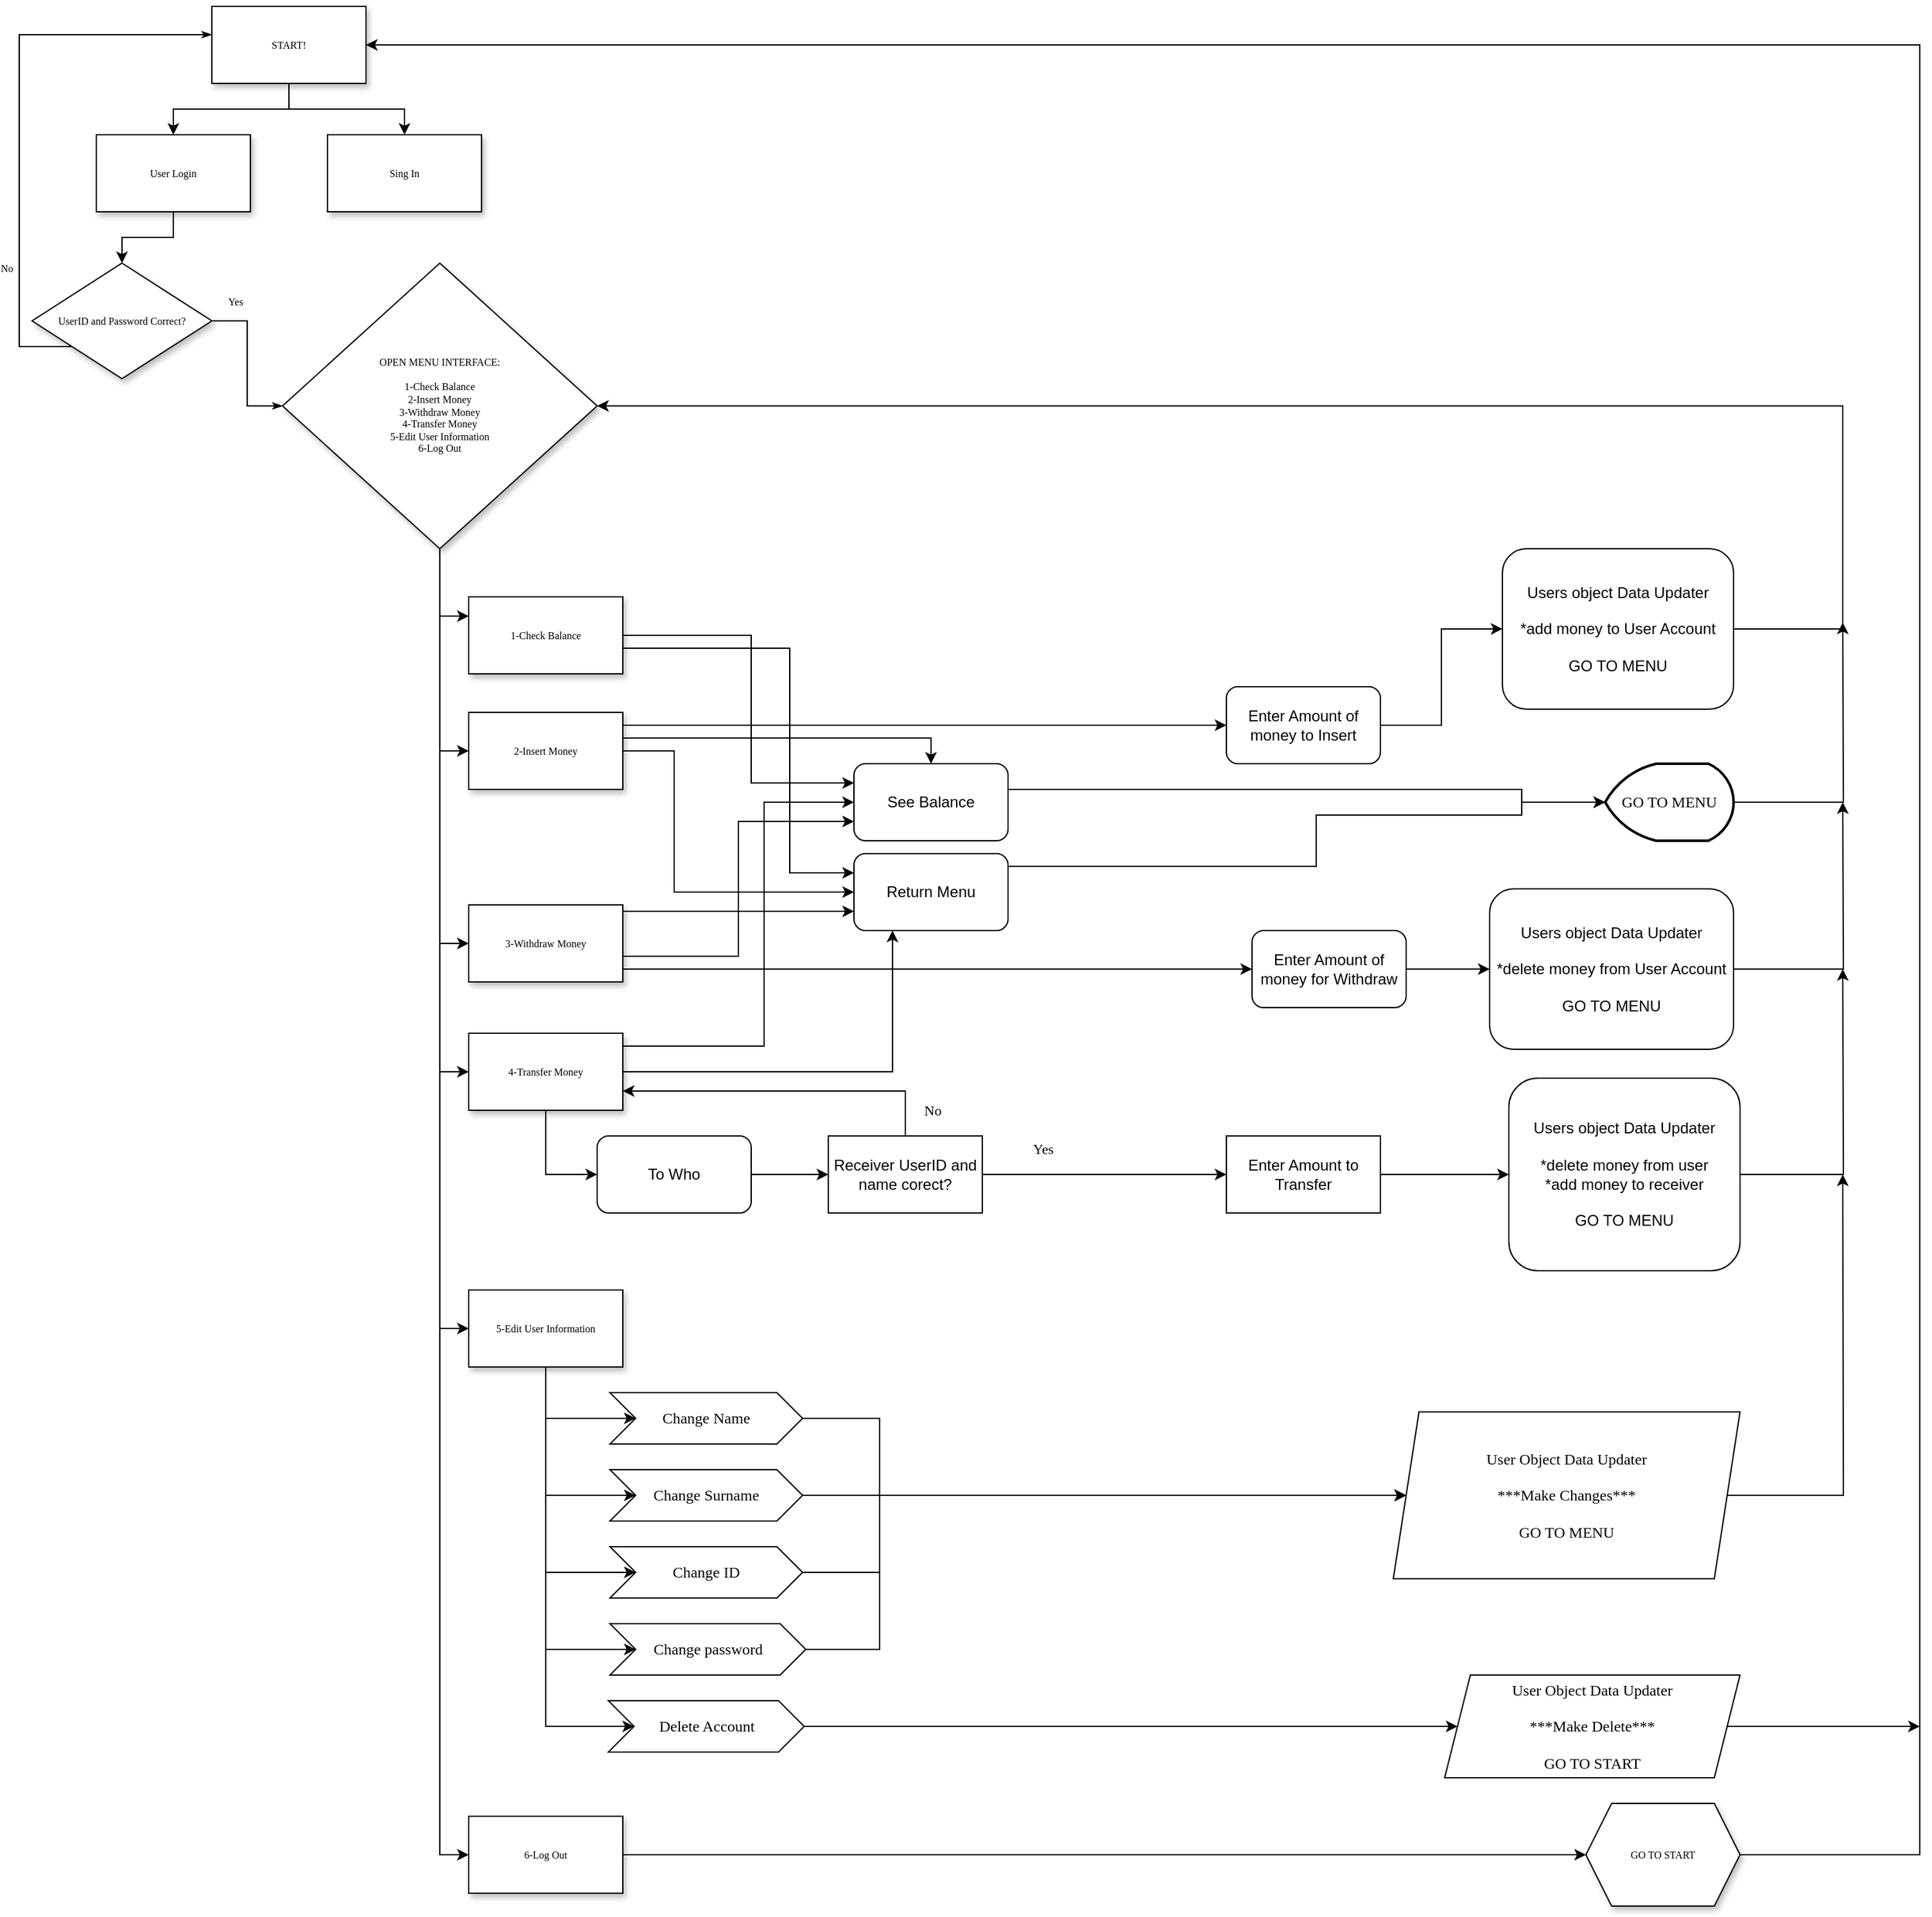 <mxfile version="14.4.9" type="github">
  <diagram name="Page-1" id="edf60f1a-56cd-e834-aa8a-f176f3a09ee4">
    <mxGraphModel dx="2563" dy="1297" grid="1" gridSize="10" guides="1" tooltips="1" connect="1" arrows="1" fold="1" page="1" pageScale="1" pageWidth="1100" pageHeight="850" background="#ffffff" math="0" shadow="0">
      <root>
        <mxCell id="0" />
        <mxCell id="1" parent="0" />
        <mxCell id="60e70716793133e9-4" value="Sing In" style="rounded=0;whiteSpace=wrap;html=1;shadow=1;labelBackgroundColor=none;strokeWidth=1;fontFamily=Verdana;fontSize=8;align=center;" parent="1" vertex="1">
          <mxGeometry x="270" y="120" width="120" height="60" as="geometry" />
        </mxCell>
        <mxCell id="60e70716793133e9-33" value="Yes" style="edgeStyle=orthogonalEdgeStyle;rounded=0;html=1;labelBackgroundColor=none;startSize=5;endArrow=classicThin;endFill=1;endSize=5;jettySize=auto;orthogonalLoop=1;strokeWidth=1;fontFamily=Verdana;fontSize=8" parent="1" source="60e70716793133e9-5" target="60e70716793133e9-7" edge="1">
          <mxGeometry x="-0.712" y="15" relative="1" as="geometry">
            <mxPoint as="offset" />
          </mxGeometry>
        </mxCell>
        <mxCell id="60e70716793133e9-37" value="No" style="edgeStyle=orthogonalEdgeStyle;rounded=0;html=1;labelBackgroundColor=none;startSize=5;endArrow=classicThin;endFill=1;endSize=5;jettySize=auto;orthogonalLoop=1;strokeWidth=1;fontFamily=Verdana;fontSize=8;entryX=0;entryY=0.367;entryDx=0;entryDy=0;entryPerimeter=0;" parent="1" source="60e70716793133e9-5" target="9bFNuxdjmQAHWLrM7ZmA-5" edge="1">
          <mxGeometry x="-0.529" y="10" relative="1" as="geometry">
            <mxPoint as="offset" />
            <mxPoint x="160" y="405" as="targetPoint" />
            <Array as="points">
              <mxPoint x="30" y="285" />
              <mxPoint x="30" y="42" />
            </Array>
          </mxGeometry>
        </mxCell>
        <mxCell id="60e70716793133e9-5" value="UserID and Password Correct?" style="rhombus;whiteSpace=wrap;html=1;rounded=0;shadow=1;labelBackgroundColor=none;strokeWidth=1;fontFamily=Verdana;fontSize=8;align=center;" parent="1" vertex="1">
          <mxGeometry x="40" y="220" width="140" height="90" as="geometry" />
        </mxCell>
        <mxCell id="9bFNuxdjmQAHWLrM7ZmA-20" style="edgeStyle=orthogonalEdgeStyle;rounded=0;orthogonalLoop=1;jettySize=auto;html=1;entryX=0;entryY=0.25;entryDx=0;entryDy=0;" edge="1" parent="1" source="60e70716793133e9-7" target="9bFNuxdjmQAHWLrM7ZmA-14">
          <mxGeometry relative="1" as="geometry" />
        </mxCell>
        <mxCell id="9bFNuxdjmQAHWLrM7ZmA-21" style="edgeStyle=orthogonalEdgeStyle;rounded=0;orthogonalLoop=1;jettySize=auto;html=1;entryX=0;entryY=0.5;entryDx=0;entryDy=0;" edge="1" parent="1" source="60e70716793133e9-7" target="9bFNuxdjmQAHWLrM7ZmA-15">
          <mxGeometry relative="1" as="geometry" />
        </mxCell>
        <mxCell id="9bFNuxdjmQAHWLrM7ZmA-22" style="edgeStyle=orthogonalEdgeStyle;rounded=0;orthogonalLoop=1;jettySize=auto;html=1;entryX=0;entryY=0.5;entryDx=0;entryDy=0;" edge="1" parent="1" source="60e70716793133e9-7" target="9bFNuxdjmQAHWLrM7ZmA-16">
          <mxGeometry relative="1" as="geometry" />
        </mxCell>
        <mxCell id="9bFNuxdjmQAHWLrM7ZmA-23" style="edgeStyle=orthogonalEdgeStyle;rounded=0;orthogonalLoop=1;jettySize=auto;html=1;entryX=0;entryY=0.5;entryDx=0;entryDy=0;" edge="1" parent="1" source="60e70716793133e9-7" target="9bFNuxdjmQAHWLrM7ZmA-17">
          <mxGeometry relative="1" as="geometry" />
        </mxCell>
        <mxCell id="9bFNuxdjmQAHWLrM7ZmA-24" style="edgeStyle=orthogonalEdgeStyle;rounded=0;orthogonalLoop=1;jettySize=auto;html=1;entryX=0;entryY=0.5;entryDx=0;entryDy=0;" edge="1" parent="1" source="60e70716793133e9-7" target="9bFNuxdjmQAHWLrM7ZmA-18">
          <mxGeometry relative="1" as="geometry" />
        </mxCell>
        <mxCell id="9bFNuxdjmQAHWLrM7ZmA-25" style="edgeStyle=orthogonalEdgeStyle;rounded=0;orthogonalLoop=1;jettySize=auto;html=1;entryX=0;entryY=0.5;entryDx=0;entryDy=0;" edge="1" parent="1" source="60e70716793133e9-7" target="9bFNuxdjmQAHWLrM7ZmA-19">
          <mxGeometry relative="1" as="geometry" />
        </mxCell>
        <mxCell id="60e70716793133e9-7" value="OPEN MENU INTERFACE:&lt;br&gt;&lt;br&gt;1-Check Balance&lt;br&gt;2-Insert Money&lt;br&gt;3-Withdraw Money&lt;br&gt;4-Transfer Money&lt;br&gt;5-Edit User Information&lt;br&gt;6-Log Out" style="rhombus;whiteSpace=wrap;html=1;rounded=0;shadow=1;labelBackgroundColor=none;strokeWidth=1;fontFamily=Verdana;fontSize=8;align=center;" parent="1" vertex="1">
          <mxGeometry x="235" y="220" width="245" height="222.5" as="geometry" />
        </mxCell>
        <mxCell id="9bFNuxdjmQAHWLrM7ZmA-9" style="edgeStyle=orthogonalEdgeStyle;rounded=0;orthogonalLoop=1;jettySize=auto;html=1;entryX=0.5;entryY=0;entryDx=0;entryDy=0;" edge="1" parent="1" source="9bFNuxdjmQAHWLrM7ZmA-4" target="60e70716793133e9-5">
          <mxGeometry relative="1" as="geometry" />
        </mxCell>
        <mxCell id="9bFNuxdjmQAHWLrM7ZmA-4" value="User Login" style="rounded=0;whiteSpace=wrap;html=1;shadow=1;labelBackgroundColor=none;strokeWidth=1;fontFamily=Verdana;fontSize=8;align=center;" vertex="1" parent="1">
          <mxGeometry x="90" y="120" width="120" height="60" as="geometry" />
        </mxCell>
        <mxCell id="9bFNuxdjmQAHWLrM7ZmA-6" style="edgeStyle=orthogonalEdgeStyle;rounded=0;orthogonalLoop=1;jettySize=auto;html=1;entryX=0.5;entryY=0;entryDx=0;entryDy=0;" edge="1" parent="1" source="9bFNuxdjmQAHWLrM7ZmA-5" target="9bFNuxdjmQAHWLrM7ZmA-4">
          <mxGeometry relative="1" as="geometry" />
        </mxCell>
        <mxCell id="9bFNuxdjmQAHWLrM7ZmA-7" style="edgeStyle=orthogonalEdgeStyle;rounded=0;orthogonalLoop=1;jettySize=auto;html=1;" edge="1" parent="1" source="9bFNuxdjmQAHWLrM7ZmA-5" target="60e70716793133e9-4">
          <mxGeometry relative="1" as="geometry" />
        </mxCell>
        <mxCell id="9bFNuxdjmQAHWLrM7ZmA-5" value="START!" style="rounded=0;whiteSpace=wrap;html=1;shadow=1;labelBackgroundColor=none;strokeWidth=1;fontFamily=Verdana;fontSize=8;align=center;" vertex="1" parent="1">
          <mxGeometry x="180" y="20" width="120" height="60" as="geometry" />
        </mxCell>
        <mxCell id="9bFNuxdjmQAHWLrM7ZmA-84" style="edgeStyle=orthogonalEdgeStyle;rounded=0;orthogonalLoop=1;jettySize=auto;html=1;fontFamily=Times New Roman;entryX=0;entryY=0.25;entryDx=0;entryDy=0;" edge="1" parent="1" source="9bFNuxdjmQAHWLrM7ZmA-14" target="9bFNuxdjmQAHWLrM7ZmA-26">
          <mxGeometry relative="1" as="geometry">
            <mxPoint x="620" y="625" as="targetPoint" />
            <Array as="points">
              <mxPoint x="600" y="510" />
              <mxPoint x="600" y="625" />
            </Array>
          </mxGeometry>
        </mxCell>
        <mxCell id="9bFNuxdjmQAHWLrM7ZmA-85" style="edgeStyle=orthogonalEdgeStyle;rounded=0;orthogonalLoop=1;jettySize=auto;html=1;entryX=0;entryY=0.25;entryDx=0;entryDy=0;fontFamily=Times New Roman;" edge="1" parent="1" source="9bFNuxdjmQAHWLrM7ZmA-14" target="9bFNuxdjmQAHWLrM7ZmA-27">
          <mxGeometry relative="1" as="geometry">
            <Array as="points">
              <mxPoint x="630" y="520" />
              <mxPoint x="630" y="695" />
            </Array>
          </mxGeometry>
        </mxCell>
        <mxCell id="9bFNuxdjmQAHWLrM7ZmA-14" value="1-Check Balance" style="rounded=0;whiteSpace=wrap;html=1;shadow=1;labelBackgroundColor=none;strokeWidth=1;fontFamily=Verdana;fontSize=8;align=center;" vertex="1" parent="1">
          <mxGeometry x="380" y="480" width="120" height="60" as="geometry" />
        </mxCell>
        <mxCell id="9bFNuxdjmQAHWLrM7ZmA-36" style="edgeStyle=orthogonalEdgeStyle;rounded=0;orthogonalLoop=1;jettySize=auto;html=1;entryX=0;entryY=0.5;entryDx=0;entryDy=0;" edge="1" parent="1" source="9bFNuxdjmQAHWLrM7ZmA-15" target="9bFNuxdjmQAHWLrM7ZmA-34">
          <mxGeometry relative="1" as="geometry">
            <Array as="points">
              <mxPoint x="900" y="580" />
            </Array>
          </mxGeometry>
        </mxCell>
        <mxCell id="9bFNuxdjmQAHWLrM7ZmA-88" style="edgeStyle=orthogonalEdgeStyle;rounded=0;orthogonalLoop=1;jettySize=auto;html=1;entryX=0;entryY=0.5;entryDx=0;entryDy=0;fontFamily=Times New Roman;" edge="1" parent="1" source="9bFNuxdjmQAHWLrM7ZmA-15" target="9bFNuxdjmQAHWLrM7ZmA-27">
          <mxGeometry relative="1" as="geometry">
            <Array as="points">
              <mxPoint x="540" y="600" />
              <mxPoint x="540" y="710" />
            </Array>
          </mxGeometry>
        </mxCell>
        <mxCell id="9bFNuxdjmQAHWLrM7ZmA-91" style="edgeStyle=orthogonalEdgeStyle;rounded=0;orthogonalLoop=1;jettySize=auto;html=1;entryX=0.5;entryY=0;entryDx=0;entryDy=0;fontFamily=Times New Roman;" edge="1" parent="1" source="9bFNuxdjmQAHWLrM7ZmA-15" target="9bFNuxdjmQAHWLrM7ZmA-26">
          <mxGeometry relative="1" as="geometry">
            <Array as="points">
              <mxPoint x="740" y="590" />
            </Array>
          </mxGeometry>
        </mxCell>
        <mxCell id="9bFNuxdjmQAHWLrM7ZmA-15" value="2-Insert Money" style="rounded=0;whiteSpace=wrap;html=1;shadow=1;labelBackgroundColor=none;strokeWidth=1;fontFamily=Verdana;fontSize=8;align=center;" vertex="1" parent="1">
          <mxGeometry x="380" y="570" width="120" height="60" as="geometry" />
        </mxCell>
        <mxCell id="9bFNuxdjmQAHWLrM7ZmA-82" style="edgeStyle=orthogonalEdgeStyle;rounded=0;orthogonalLoop=1;jettySize=auto;html=1;entryX=0;entryY=0.5;entryDx=0;entryDy=0;fontFamily=Times New Roman;" edge="1" parent="1" source="9bFNuxdjmQAHWLrM7ZmA-16" target="9bFNuxdjmQAHWLrM7ZmA-68">
          <mxGeometry relative="1" as="geometry">
            <Array as="points">
              <mxPoint x="900" y="770" />
            </Array>
          </mxGeometry>
        </mxCell>
        <mxCell id="9bFNuxdjmQAHWLrM7ZmA-89" style="edgeStyle=orthogonalEdgeStyle;rounded=0;orthogonalLoop=1;jettySize=auto;html=1;entryX=0;entryY=0.75;entryDx=0;entryDy=0;fontFamily=Times New Roman;" edge="1" parent="1" source="9bFNuxdjmQAHWLrM7ZmA-16" target="9bFNuxdjmQAHWLrM7ZmA-26">
          <mxGeometry relative="1" as="geometry">
            <Array as="points">
              <mxPoint x="590" y="760" />
              <mxPoint x="590" y="655" />
            </Array>
          </mxGeometry>
        </mxCell>
        <mxCell id="9bFNuxdjmQAHWLrM7ZmA-90" style="edgeStyle=orthogonalEdgeStyle;rounded=0;orthogonalLoop=1;jettySize=auto;html=1;entryX=0;entryY=0.75;entryDx=0;entryDy=0;fontFamily=Times New Roman;" edge="1" parent="1" source="9bFNuxdjmQAHWLrM7ZmA-16" target="9bFNuxdjmQAHWLrM7ZmA-27">
          <mxGeometry relative="1" as="geometry">
            <Array as="points">
              <mxPoint x="540" y="725" />
              <mxPoint x="540" y="725" />
            </Array>
          </mxGeometry>
        </mxCell>
        <mxCell id="9bFNuxdjmQAHWLrM7ZmA-16" value="3-Withdraw Money" style="rounded=0;whiteSpace=wrap;html=1;shadow=1;labelBackgroundColor=none;strokeWidth=1;fontFamily=Verdana;fontSize=8;align=center;" vertex="1" parent="1">
          <mxGeometry x="380" y="720" width="120" height="60" as="geometry" />
        </mxCell>
        <mxCell id="9bFNuxdjmQAHWLrM7ZmA-46" style="edgeStyle=orthogonalEdgeStyle;rounded=0;orthogonalLoop=1;jettySize=auto;html=1;entryX=0;entryY=0.5;entryDx=0;entryDy=0;" edge="1" parent="1" source="9bFNuxdjmQAHWLrM7ZmA-17" target="9bFNuxdjmQAHWLrM7ZmA-41">
          <mxGeometry relative="1" as="geometry" />
        </mxCell>
        <mxCell id="9bFNuxdjmQAHWLrM7ZmA-98" style="edgeStyle=orthogonalEdgeStyle;rounded=0;orthogonalLoop=1;jettySize=auto;html=1;entryX=0;entryY=0.5;entryDx=0;entryDy=0;fontFamily=Times New Roman;" edge="1" parent="1" source="9bFNuxdjmQAHWLrM7ZmA-17" target="9bFNuxdjmQAHWLrM7ZmA-26">
          <mxGeometry relative="1" as="geometry">
            <Array as="points">
              <mxPoint x="610" y="830" />
              <mxPoint x="610" y="640" />
            </Array>
          </mxGeometry>
        </mxCell>
        <mxCell id="9bFNuxdjmQAHWLrM7ZmA-100" style="edgeStyle=orthogonalEdgeStyle;rounded=0;orthogonalLoop=1;jettySize=auto;html=1;entryX=0.25;entryY=1;entryDx=0;entryDy=0;fontFamily=Times New Roman;" edge="1" parent="1" source="9bFNuxdjmQAHWLrM7ZmA-17" target="9bFNuxdjmQAHWLrM7ZmA-27">
          <mxGeometry relative="1" as="geometry" />
        </mxCell>
        <mxCell id="9bFNuxdjmQAHWLrM7ZmA-17" value="4-Transfer Money" style="rounded=0;whiteSpace=wrap;html=1;shadow=1;labelBackgroundColor=none;strokeWidth=1;fontFamily=Verdana;fontSize=8;align=center;" vertex="1" parent="1">
          <mxGeometry x="380" y="820" width="120" height="60" as="geometry" />
        </mxCell>
        <mxCell id="9bFNuxdjmQAHWLrM7ZmA-62" style="edgeStyle=orthogonalEdgeStyle;rounded=0;orthogonalLoop=1;jettySize=auto;html=1;entryX=0;entryY=0.5;entryDx=0;entryDy=0;fontFamily=Times New Roman;" edge="1" parent="1" source="9bFNuxdjmQAHWLrM7ZmA-18" target="9bFNuxdjmQAHWLrM7ZmA-57">
          <mxGeometry relative="1" as="geometry">
            <Array as="points">
              <mxPoint x="440" y="1120" />
            </Array>
          </mxGeometry>
        </mxCell>
        <mxCell id="9bFNuxdjmQAHWLrM7ZmA-63" style="edgeStyle=orthogonalEdgeStyle;rounded=0;orthogonalLoop=1;jettySize=auto;html=1;entryX=0;entryY=0.5;entryDx=0;entryDy=0;fontFamily=Times New Roman;" edge="1" parent="1" source="9bFNuxdjmQAHWLrM7ZmA-18" target="9bFNuxdjmQAHWLrM7ZmA-59">
          <mxGeometry relative="1" as="geometry">
            <Array as="points">
              <mxPoint x="440" y="1180" />
            </Array>
          </mxGeometry>
        </mxCell>
        <mxCell id="9bFNuxdjmQAHWLrM7ZmA-65" style="edgeStyle=orthogonalEdgeStyle;rounded=0;orthogonalLoop=1;jettySize=auto;html=1;entryX=0;entryY=0.5;entryDx=0;entryDy=0;fontFamily=Times New Roman;" edge="1" parent="1" source="9bFNuxdjmQAHWLrM7ZmA-18" target="9bFNuxdjmQAHWLrM7ZmA-60">
          <mxGeometry relative="1" as="geometry">
            <Array as="points">
              <mxPoint x="440" y="1240" />
            </Array>
          </mxGeometry>
        </mxCell>
        <mxCell id="9bFNuxdjmQAHWLrM7ZmA-66" style="edgeStyle=orthogonalEdgeStyle;rounded=0;orthogonalLoop=1;jettySize=auto;html=1;entryX=0;entryY=0.5;entryDx=0;entryDy=0;fontFamily=Times New Roman;" edge="1" parent="1" source="9bFNuxdjmQAHWLrM7ZmA-18" target="9bFNuxdjmQAHWLrM7ZmA-61">
          <mxGeometry relative="1" as="geometry">
            <Array as="points">
              <mxPoint x="440" y="1300" />
            </Array>
          </mxGeometry>
        </mxCell>
        <mxCell id="9bFNuxdjmQAHWLrM7ZmA-67" style="edgeStyle=orthogonalEdgeStyle;rounded=0;orthogonalLoop=1;jettySize=auto;html=1;entryX=0;entryY=0.5;entryDx=0;entryDy=0;fontFamily=Times New Roman;" edge="1" parent="1" source="9bFNuxdjmQAHWLrM7ZmA-18" target="9bFNuxdjmQAHWLrM7ZmA-64">
          <mxGeometry relative="1" as="geometry">
            <Array as="points">
              <mxPoint x="440" y="1360" />
            </Array>
          </mxGeometry>
        </mxCell>
        <mxCell id="9bFNuxdjmQAHWLrM7ZmA-18" value="5-Edit User Information" style="rounded=0;whiteSpace=wrap;html=1;shadow=1;labelBackgroundColor=none;strokeWidth=1;fontFamily=Verdana;fontSize=8;align=center;" vertex="1" parent="1">
          <mxGeometry x="380" y="1020" width="120" height="60" as="geometry" />
        </mxCell>
        <mxCell id="9bFNuxdjmQAHWLrM7ZmA-78" value="" style="edgeStyle=orthogonalEdgeStyle;rounded=0;orthogonalLoop=1;jettySize=auto;html=1;fontFamily=Times New Roman;" edge="1" parent="1" source="9bFNuxdjmQAHWLrM7ZmA-19" target="9bFNuxdjmQAHWLrM7ZmA-77">
          <mxGeometry relative="1" as="geometry" />
        </mxCell>
        <mxCell id="9bFNuxdjmQAHWLrM7ZmA-19" value="6-Log Out" style="rounded=0;whiteSpace=wrap;html=1;shadow=1;labelBackgroundColor=none;strokeWidth=1;fontFamily=Verdana;fontSize=8;align=center;" vertex="1" parent="1">
          <mxGeometry x="380" y="1430" width="120" height="60" as="geometry" />
        </mxCell>
        <mxCell id="9bFNuxdjmQAHWLrM7ZmA-103" style="edgeStyle=orthogonalEdgeStyle;rounded=0;orthogonalLoop=1;jettySize=auto;html=1;entryX=0;entryY=0.5;entryDx=0;entryDy=0;entryPerimeter=0;fontFamily=Times New Roman;" edge="1" parent="1" source="9bFNuxdjmQAHWLrM7ZmA-26" target="9bFNuxdjmQAHWLrM7ZmA-102">
          <mxGeometry relative="1" as="geometry">
            <Array as="points">
              <mxPoint x="1200" y="630" />
              <mxPoint x="1200" y="640" />
            </Array>
          </mxGeometry>
        </mxCell>
        <mxCell id="9bFNuxdjmQAHWLrM7ZmA-26" value="See Balance" style="rounded=1;whiteSpace=wrap;html=1;" vertex="1" parent="1">
          <mxGeometry x="680" y="610" width="120" height="60" as="geometry" />
        </mxCell>
        <mxCell id="9bFNuxdjmQAHWLrM7ZmA-104" style="edgeStyle=orthogonalEdgeStyle;rounded=0;orthogonalLoop=1;jettySize=auto;html=1;entryX=0;entryY=0.5;entryDx=0;entryDy=0;entryPerimeter=0;fontFamily=Times New Roman;" edge="1" parent="1" source="9bFNuxdjmQAHWLrM7ZmA-27" target="9bFNuxdjmQAHWLrM7ZmA-102">
          <mxGeometry relative="1" as="geometry">
            <Array as="points">
              <mxPoint x="1040" y="690" />
              <mxPoint x="1040" y="650" />
              <mxPoint x="1200" y="650" />
              <mxPoint x="1200" y="640" />
            </Array>
          </mxGeometry>
        </mxCell>
        <mxCell id="9bFNuxdjmQAHWLrM7ZmA-27" value="Return Menu" style="rounded=1;whiteSpace=wrap;html=1;" vertex="1" parent="1">
          <mxGeometry x="680" y="680" width="120" height="60" as="geometry" />
        </mxCell>
        <mxCell id="9bFNuxdjmQAHWLrM7ZmA-93" style="edgeStyle=orthogonalEdgeStyle;rounded=0;orthogonalLoop=1;jettySize=auto;html=1;entryX=0;entryY=0.5;entryDx=0;entryDy=0;fontFamily=Times New Roman;" edge="1" parent="1" source="9bFNuxdjmQAHWLrM7ZmA-34" target="9bFNuxdjmQAHWLrM7ZmA-92">
          <mxGeometry relative="1" as="geometry" />
        </mxCell>
        <mxCell id="9bFNuxdjmQAHWLrM7ZmA-34" value="Enter Amount of money to Insert" style="rounded=1;whiteSpace=wrap;html=1;" vertex="1" parent="1">
          <mxGeometry x="970" y="550" width="120" height="60" as="geometry" />
        </mxCell>
        <mxCell id="9bFNuxdjmQAHWLrM7ZmA-47" style="edgeStyle=orthogonalEdgeStyle;rounded=0;orthogonalLoop=1;jettySize=auto;html=1;entryX=0;entryY=0.5;entryDx=0;entryDy=0;" edge="1" parent="1" source="9bFNuxdjmQAHWLrM7ZmA-41" target="9bFNuxdjmQAHWLrM7ZmA-43">
          <mxGeometry relative="1" as="geometry" />
        </mxCell>
        <mxCell id="9bFNuxdjmQAHWLrM7ZmA-41" value="To Who" style="rounded=1;whiteSpace=wrap;html=1;" vertex="1" parent="1">
          <mxGeometry x="480" y="900" width="120" height="60" as="geometry" />
        </mxCell>
        <mxCell id="9bFNuxdjmQAHWLrM7ZmA-108" style="edgeStyle=orthogonalEdgeStyle;rounded=0;orthogonalLoop=1;jettySize=auto;html=1;fontFamily=Times New Roman;" edge="1" parent="1" source="9bFNuxdjmQAHWLrM7ZmA-42">
          <mxGeometry relative="1" as="geometry">
            <mxPoint x="1450" y="770" as="targetPoint" />
          </mxGeometry>
        </mxCell>
        <mxCell id="9bFNuxdjmQAHWLrM7ZmA-42" value="Users object Data Updater&lt;br&gt;&lt;br&gt;*delete money from user&lt;br&gt;*add money to receiver&lt;br&gt;&lt;br&gt;GO TO MENU" style="rounded=1;whiteSpace=wrap;html=1;" vertex="1" parent="1">
          <mxGeometry x="1190" y="855" width="180" height="150" as="geometry" />
        </mxCell>
        <mxCell id="9bFNuxdjmQAHWLrM7ZmA-48" value="Yes" style="edgeStyle=orthogonalEdgeStyle;rounded=0;orthogonalLoop=1;jettySize=auto;html=1;entryX=0;entryY=0.5;entryDx=0;entryDy=0;fontFamily=Times New Roman;" edge="1" parent="1" source="9bFNuxdjmQAHWLrM7ZmA-43" target="9bFNuxdjmQAHWLrM7ZmA-44">
          <mxGeometry x="-0.5" y="20" relative="1" as="geometry">
            <mxPoint x="-1" as="offset" />
          </mxGeometry>
        </mxCell>
        <mxCell id="9bFNuxdjmQAHWLrM7ZmA-52" value="No" style="edgeStyle=orthogonalEdgeStyle;rounded=0;orthogonalLoop=1;jettySize=auto;html=1;fontFamily=Times New Roman;" edge="1" parent="1" source="9bFNuxdjmQAHWLrM7ZmA-43">
          <mxGeometry x="-0.765" y="-10" relative="1" as="geometry">
            <mxPoint x="500" y="865" as="targetPoint" />
            <Array as="points">
              <mxPoint x="720" y="865" />
            </Array>
            <mxPoint x="11" y="10" as="offset" />
          </mxGeometry>
        </mxCell>
        <mxCell id="9bFNuxdjmQAHWLrM7ZmA-43" value="Receiver UserID and name corect?" style="rounded=1;whiteSpace=wrap;html=1;arcSize=0;" vertex="1" parent="1">
          <mxGeometry x="660" y="900" width="120" height="60" as="geometry" />
        </mxCell>
        <mxCell id="9bFNuxdjmQAHWLrM7ZmA-54" style="edgeStyle=orthogonalEdgeStyle;rounded=0;orthogonalLoop=1;jettySize=auto;html=1;fontFamily=Times New Roman;entryX=0;entryY=0.5;entryDx=0;entryDy=0;" edge="1" parent="1" source="9bFNuxdjmQAHWLrM7ZmA-44" target="9bFNuxdjmQAHWLrM7ZmA-42">
          <mxGeometry relative="1" as="geometry">
            <mxPoint x="1060" y="930" as="targetPoint" />
          </mxGeometry>
        </mxCell>
        <mxCell id="9bFNuxdjmQAHWLrM7ZmA-44" value="Enter Amount to Transfer" style="rounded=1;whiteSpace=wrap;html=1;arcSize=0;" vertex="1" parent="1">
          <mxGeometry x="970" y="900" width="120" height="60" as="geometry" />
        </mxCell>
        <mxCell id="9bFNuxdjmQAHWLrM7ZmA-74" style="edgeStyle=orthogonalEdgeStyle;rounded=0;orthogonalLoop=1;jettySize=auto;html=1;entryX=0;entryY=0.5;entryDx=0;entryDy=0;fontFamily=Times New Roman;" edge="1" parent="1" source="9bFNuxdjmQAHWLrM7ZmA-57" target="9bFNuxdjmQAHWLrM7ZmA-69">
          <mxGeometry relative="1" as="geometry">
            <Array as="points">
              <mxPoint x="700" y="1120" />
              <mxPoint x="700" y="1180" />
            </Array>
          </mxGeometry>
        </mxCell>
        <mxCell id="9bFNuxdjmQAHWLrM7ZmA-57" value="Change Name" style="shape=step;perimeter=stepPerimeter;whiteSpace=wrap;html=1;fixedSize=1;fontFamily=Times New Roman;" vertex="1" parent="1">
          <mxGeometry x="490" y="1100" width="150" height="40" as="geometry" />
        </mxCell>
        <mxCell id="9bFNuxdjmQAHWLrM7ZmA-73" style="edgeStyle=orthogonalEdgeStyle;rounded=0;orthogonalLoop=1;jettySize=auto;html=1;entryX=0;entryY=0.5;entryDx=0;entryDy=0;fontFamily=Times New Roman;" edge="1" parent="1" source="9bFNuxdjmQAHWLrM7ZmA-59" target="9bFNuxdjmQAHWLrM7ZmA-69">
          <mxGeometry relative="1" as="geometry">
            <Array as="points">
              <mxPoint x="760" y="1180" />
              <mxPoint x="760" y="1180" />
            </Array>
          </mxGeometry>
        </mxCell>
        <mxCell id="9bFNuxdjmQAHWLrM7ZmA-59" value="Change Surname" style="shape=step;perimeter=stepPerimeter;whiteSpace=wrap;html=1;fixedSize=1;fontFamily=Times New Roman;" vertex="1" parent="1">
          <mxGeometry x="490" y="1160" width="150" height="40" as="geometry" />
        </mxCell>
        <mxCell id="9bFNuxdjmQAHWLrM7ZmA-72" style="edgeStyle=orthogonalEdgeStyle;rounded=0;orthogonalLoop=1;jettySize=auto;html=1;entryX=0;entryY=0.5;entryDx=0;entryDy=0;fontFamily=Times New Roman;" edge="1" parent="1" source="9bFNuxdjmQAHWLrM7ZmA-60" target="9bFNuxdjmQAHWLrM7ZmA-69">
          <mxGeometry relative="1" as="geometry">
            <Array as="points">
              <mxPoint x="700" y="1240" />
              <mxPoint x="700" y="1180" />
            </Array>
          </mxGeometry>
        </mxCell>
        <mxCell id="9bFNuxdjmQAHWLrM7ZmA-60" value="Change ID" style="shape=step;perimeter=stepPerimeter;whiteSpace=wrap;html=1;fixedSize=1;fontFamily=Times New Roman;" vertex="1" parent="1">
          <mxGeometry x="490" y="1220" width="150" height="40" as="geometry" />
        </mxCell>
        <mxCell id="9bFNuxdjmQAHWLrM7ZmA-71" style="edgeStyle=orthogonalEdgeStyle;rounded=0;orthogonalLoop=1;jettySize=auto;html=1;entryX=0;entryY=0.5;entryDx=0;entryDy=0;fontFamily=Times New Roman;" edge="1" parent="1" source="9bFNuxdjmQAHWLrM7ZmA-61" target="9bFNuxdjmQAHWLrM7ZmA-69">
          <mxGeometry relative="1" as="geometry">
            <Array as="points">
              <mxPoint x="700" y="1300" />
              <mxPoint x="700" y="1180" />
            </Array>
          </mxGeometry>
        </mxCell>
        <mxCell id="9bFNuxdjmQAHWLrM7ZmA-61" value="Change password" style="shape=step;perimeter=stepPerimeter;whiteSpace=wrap;html=1;fixedSize=1;fontFamily=Times New Roman;" vertex="1" parent="1">
          <mxGeometry x="490" y="1280" width="152.5" height="40" as="geometry" />
        </mxCell>
        <mxCell id="9bFNuxdjmQAHWLrM7ZmA-76" style="edgeStyle=orthogonalEdgeStyle;rounded=0;orthogonalLoop=1;jettySize=auto;html=1;fontFamily=Times New Roman;" edge="1" parent="1" source="9bFNuxdjmQAHWLrM7ZmA-64" target="9bFNuxdjmQAHWLrM7ZmA-75">
          <mxGeometry relative="1" as="geometry" />
        </mxCell>
        <mxCell id="9bFNuxdjmQAHWLrM7ZmA-64" value="Delete Account" style="shape=step;perimeter=stepPerimeter;whiteSpace=wrap;html=1;fixedSize=1;fontFamily=Times New Roman;" vertex="1" parent="1">
          <mxGeometry x="488.75" y="1340" width="152.5" height="40" as="geometry" />
        </mxCell>
        <mxCell id="9bFNuxdjmQAHWLrM7ZmA-95" style="edgeStyle=orthogonalEdgeStyle;rounded=0;orthogonalLoop=1;jettySize=auto;html=1;entryX=0;entryY=0.5;entryDx=0;entryDy=0;fontFamily=Times New Roman;" edge="1" parent="1" source="9bFNuxdjmQAHWLrM7ZmA-68" target="9bFNuxdjmQAHWLrM7ZmA-94">
          <mxGeometry relative="1" as="geometry" />
        </mxCell>
        <mxCell id="9bFNuxdjmQAHWLrM7ZmA-68" value="Enter Amount of money for Withdraw" style="rounded=1;whiteSpace=wrap;html=1;" vertex="1" parent="1">
          <mxGeometry x="990" y="740" width="120" height="60" as="geometry" />
        </mxCell>
        <mxCell id="9bFNuxdjmQAHWLrM7ZmA-109" style="edgeStyle=orthogonalEdgeStyle;rounded=0;orthogonalLoop=1;jettySize=auto;html=1;fontFamily=Times New Roman;" edge="1" parent="1" source="9bFNuxdjmQAHWLrM7ZmA-69">
          <mxGeometry relative="1" as="geometry">
            <mxPoint x="1450" y="930" as="targetPoint" />
          </mxGeometry>
        </mxCell>
        <mxCell id="9bFNuxdjmQAHWLrM7ZmA-69" value="User Object Data Updater&lt;br&gt;&lt;br&gt;***Make Changes***&lt;br&gt;&lt;br&gt;GO TO MENU" style="shape=parallelogram;perimeter=parallelogramPerimeter;whiteSpace=wrap;html=1;fixedSize=1;fontFamily=Times New Roman;" vertex="1" parent="1">
          <mxGeometry x="1100" y="1115" width="270" height="130" as="geometry" />
        </mxCell>
        <mxCell id="9bFNuxdjmQAHWLrM7ZmA-110" style="edgeStyle=orthogonalEdgeStyle;rounded=0;orthogonalLoop=1;jettySize=auto;html=1;fontFamily=Times New Roman;" edge="1" parent="1" source="9bFNuxdjmQAHWLrM7ZmA-75">
          <mxGeometry relative="1" as="geometry">
            <mxPoint x="1510" y="1360" as="targetPoint" />
          </mxGeometry>
        </mxCell>
        <mxCell id="9bFNuxdjmQAHWLrM7ZmA-75" value="User Object Data Updater&lt;br&gt;&lt;br&gt;***Make Delete***&lt;br&gt;&lt;br&gt;GO TO START" style="shape=parallelogram;perimeter=parallelogramPerimeter;whiteSpace=wrap;html=1;fixedSize=1;fontFamily=Times New Roman;" vertex="1" parent="1">
          <mxGeometry x="1140" y="1320" width="230" height="80" as="geometry" />
        </mxCell>
        <mxCell id="9bFNuxdjmQAHWLrM7ZmA-111" style="edgeStyle=orthogonalEdgeStyle;rounded=0;orthogonalLoop=1;jettySize=auto;html=1;fontFamily=Times New Roman;entryX=1;entryY=0.5;entryDx=0;entryDy=0;" edge="1" parent="1" source="9bFNuxdjmQAHWLrM7ZmA-77" target="9bFNuxdjmQAHWLrM7ZmA-5">
          <mxGeometry relative="1" as="geometry">
            <mxPoint x="620" y="170.0" as="targetPoint" />
            <Array as="points">
              <mxPoint x="1510" y="1460" />
              <mxPoint x="1510" y="50" />
            </Array>
          </mxGeometry>
        </mxCell>
        <mxCell id="9bFNuxdjmQAHWLrM7ZmA-77" value="GO TO START" style="shape=hexagon;perimeter=hexagonPerimeter2;whiteSpace=wrap;html=1;fixedSize=1;rounded=0;shadow=1;fontFamily=Verdana;fontSize=8;strokeWidth=1;" vertex="1" parent="1">
          <mxGeometry x="1250" y="1420" width="120" height="80" as="geometry" />
        </mxCell>
        <mxCell id="9bFNuxdjmQAHWLrM7ZmA-105" style="edgeStyle=orthogonalEdgeStyle;rounded=0;orthogonalLoop=1;jettySize=auto;html=1;entryX=1;entryY=0.5;entryDx=0;entryDy=0;fontFamily=Times New Roman;" edge="1" parent="1" source="9bFNuxdjmQAHWLrM7ZmA-92" target="60e70716793133e9-7">
          <mxGeometry relative="1" as="geometry">
            <Array as="points">
              <mxPoint x="1450" y="505" />
              <mxPoint x="1450" y="331" />
            </Array>
          </mxGeometry>
        </mxCell>
        <mxCell id="9bFNuxdjmQAHWLrM7ZmA-92" value="Users object Data Updater&lt;br&gt;&lt;br&gt;*add money to User Account&lt;br&gt;&lt;br&gt;GO TO MENU" style="rounded=1;whiteSpace=wrap;html=1;" vertex="1" parent="1">
          <mxGeometry x="1185" y="442.5" width="180" height="125" as="geometry" />
        </mxCell>
        <mxCell id="9bFNuxdjmQAHWLrM7ZmA-107" style="edgeStyle=orthogonalEdgeStyle;rounded=0;orthogonalLoop=1;jettySize=auto;html=1;fontFamily=Times New Roman;" edge="1" parent="1" source="9bFNuxdjmQAHWLrM7ZmA-94">
          <mxGeometry relative="1" as="geometry">
            <mxPoint x="1450" y="640" as="targetPoint" />
          </mxGeometry>
        </mxCell>
        <mxCell id="9bFNuxdjmQAHWLrM7ZmA-94" value="Users object Data Updater&lt;br&gt;&lt;br&gt;*delete money from User Account&lt;br&gt;&lt;br&gt;GO TO MENU" style="rounded=1;whiteSpace=wrap;html=1;" vertex="1" parent="1">
          <mxGeometry x="1175" y="707.5" width="190" height="125" as="geometry" />
        </mxCell>
        <mxCell id="9bFNuxdjmQAHWLrM7ZmA-106" style="edgeStyle=orthogonalEdgeStyle;rounded=0;orthogonalLoop=1;jettySize=auto;html=1;fontFamily=Times New Roman;" edge="1" parent="1" source="9bFNuxdjmQAHWLrM7ZmA-102">
          <mxGeometry relative="1" as="geometry">
            <mxPoint x="1450" y="500" as="targetPoint" />
          </mxGeometry>
        </mxCell>
        <mxCell id="9bFNuxdjmQAHWLrM7ZmA-102" value="GO TO MENU" style="strokeWidth=2;html=1;shape=mxgraph.flowchart.display;whiteSpace=wrap;fontFamily=Times New Roman;" vertex="1" parent="1">
          <mxGeometry x="1265" y="610" width="100" height="60" as="geometry" />
        </mxCell>
      </root>
    </mxGraphModel>
  </diagram>
</mxfile>
